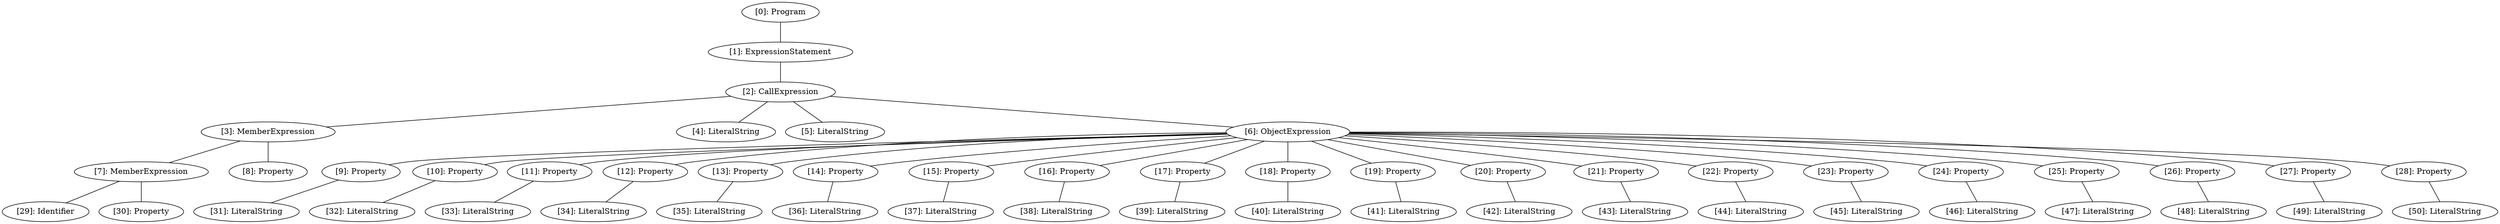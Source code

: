 // Result
graph {
	0 [label="[0]: Program"]
	1 [label="[1]: ExpressionStatement"]
	2 [label="[2]: CallExpression"]
	3 [label="[3]: MemberExpression"]
	4 [label="[4]: LiteralString"]
	5 [label="[5]: LiteralString"]
	6 [label="[6]: ObjectExpression"]
	7 [label="[7]: MemberExpression"]
	8 [label="[8]: Property"]
	9 [label="[9]: Property"]
	10 [label="[10]: Property"]
	11 [label="[11]: Property"]
	12 [label="[12]: Property"]
	13 [label="[13]: Property"]
	14 [label="[14]: Property"]
	15 [label="[15]: Property"]
	16 [label="[16]: Property"]
	17 [label="[17]: Property"]
	18 [label="[18]: Property"]
	19 [label="[19]: Property"]
	20 [label="[20]: Property"]
	21 [label="[21]: Property"]
	22 [label="[22]: Property"]
	23 [label="[23]: Property"]
	24 [label="[24]: Property"]
	25 [label="[25]: Property"]
	26 [label="[26]: Property"]
	27 [label="[27]: Property"]
	28 [label="[28]: Property"]
	29 [label="[29]: Identifier"]
	30 [label="[30]: Property"]
	31 [label="[31]: LiteralString"]
	32 [label="[32]: LiteralString"]
	33 [label="[33]: LiteralString"]
	34 [label="[34]: LiteralString"]
	35 [label="[35]: LiteralString"]
	36 [label="[36]: LiteralString"]
	37 [label="[37]: LiteralString"]
	38 [label="[38]: LiteralString"]
	39 [label="[39]: LiteralString"]
	40 [label="[40]: LiteralString"]
	41 [label="[41]: LiteralString"]
	42 [label="[42]: LiteralString"]
	43 [label="[43]: LiteralString"]
	44 [label="[44]: LiteralString"]
	45 [label="[45]: LiteralString"]
	46 [label="[46]: LiteralString"]
	47 [label="[47]: LiteralString"]
	48 [label="[48]: LiteralString"]
	49 [label="[49]: LiteralString"]
	50 [label="[50]: LiteralString"]
	0 -- 1
	1 -- 2
	2 -- 3
	2 -- 4
	2 -- 5
	2 -- 6
	3 -- 7
	3 -- 8
	6 -- 9
	6 -- 10
	6 -- 11
	6 -- 12
	6 -- 13
	6 -- 14
	6 -- 15
	6 -- 16
	6 -- 17
	6 -- 18
	6 -- 19
	6 -- 20
	6 -- 21
	6 -- 22
	6 -- 23
	6 -- 24
	6 -- 25
	6 -- 26
	6 -- 27
	6 -- 28
	7 -- 29
	7 -- 30
	9 -- 31
	10 -- 32
	11 -- 33
	12 -- 34
	13 -- 35
	14 -- 36
	15 -- 37
	16 -- 38
	17 -- 39
	18 -- 40
	19 -- 41
	20 -- 42
	21 -- 43
	22 -- 44
	23 -- 45
	24 -- 46
	25 -- 47
	26 -- 48
	27 -- 49
	28 -- 50
}
